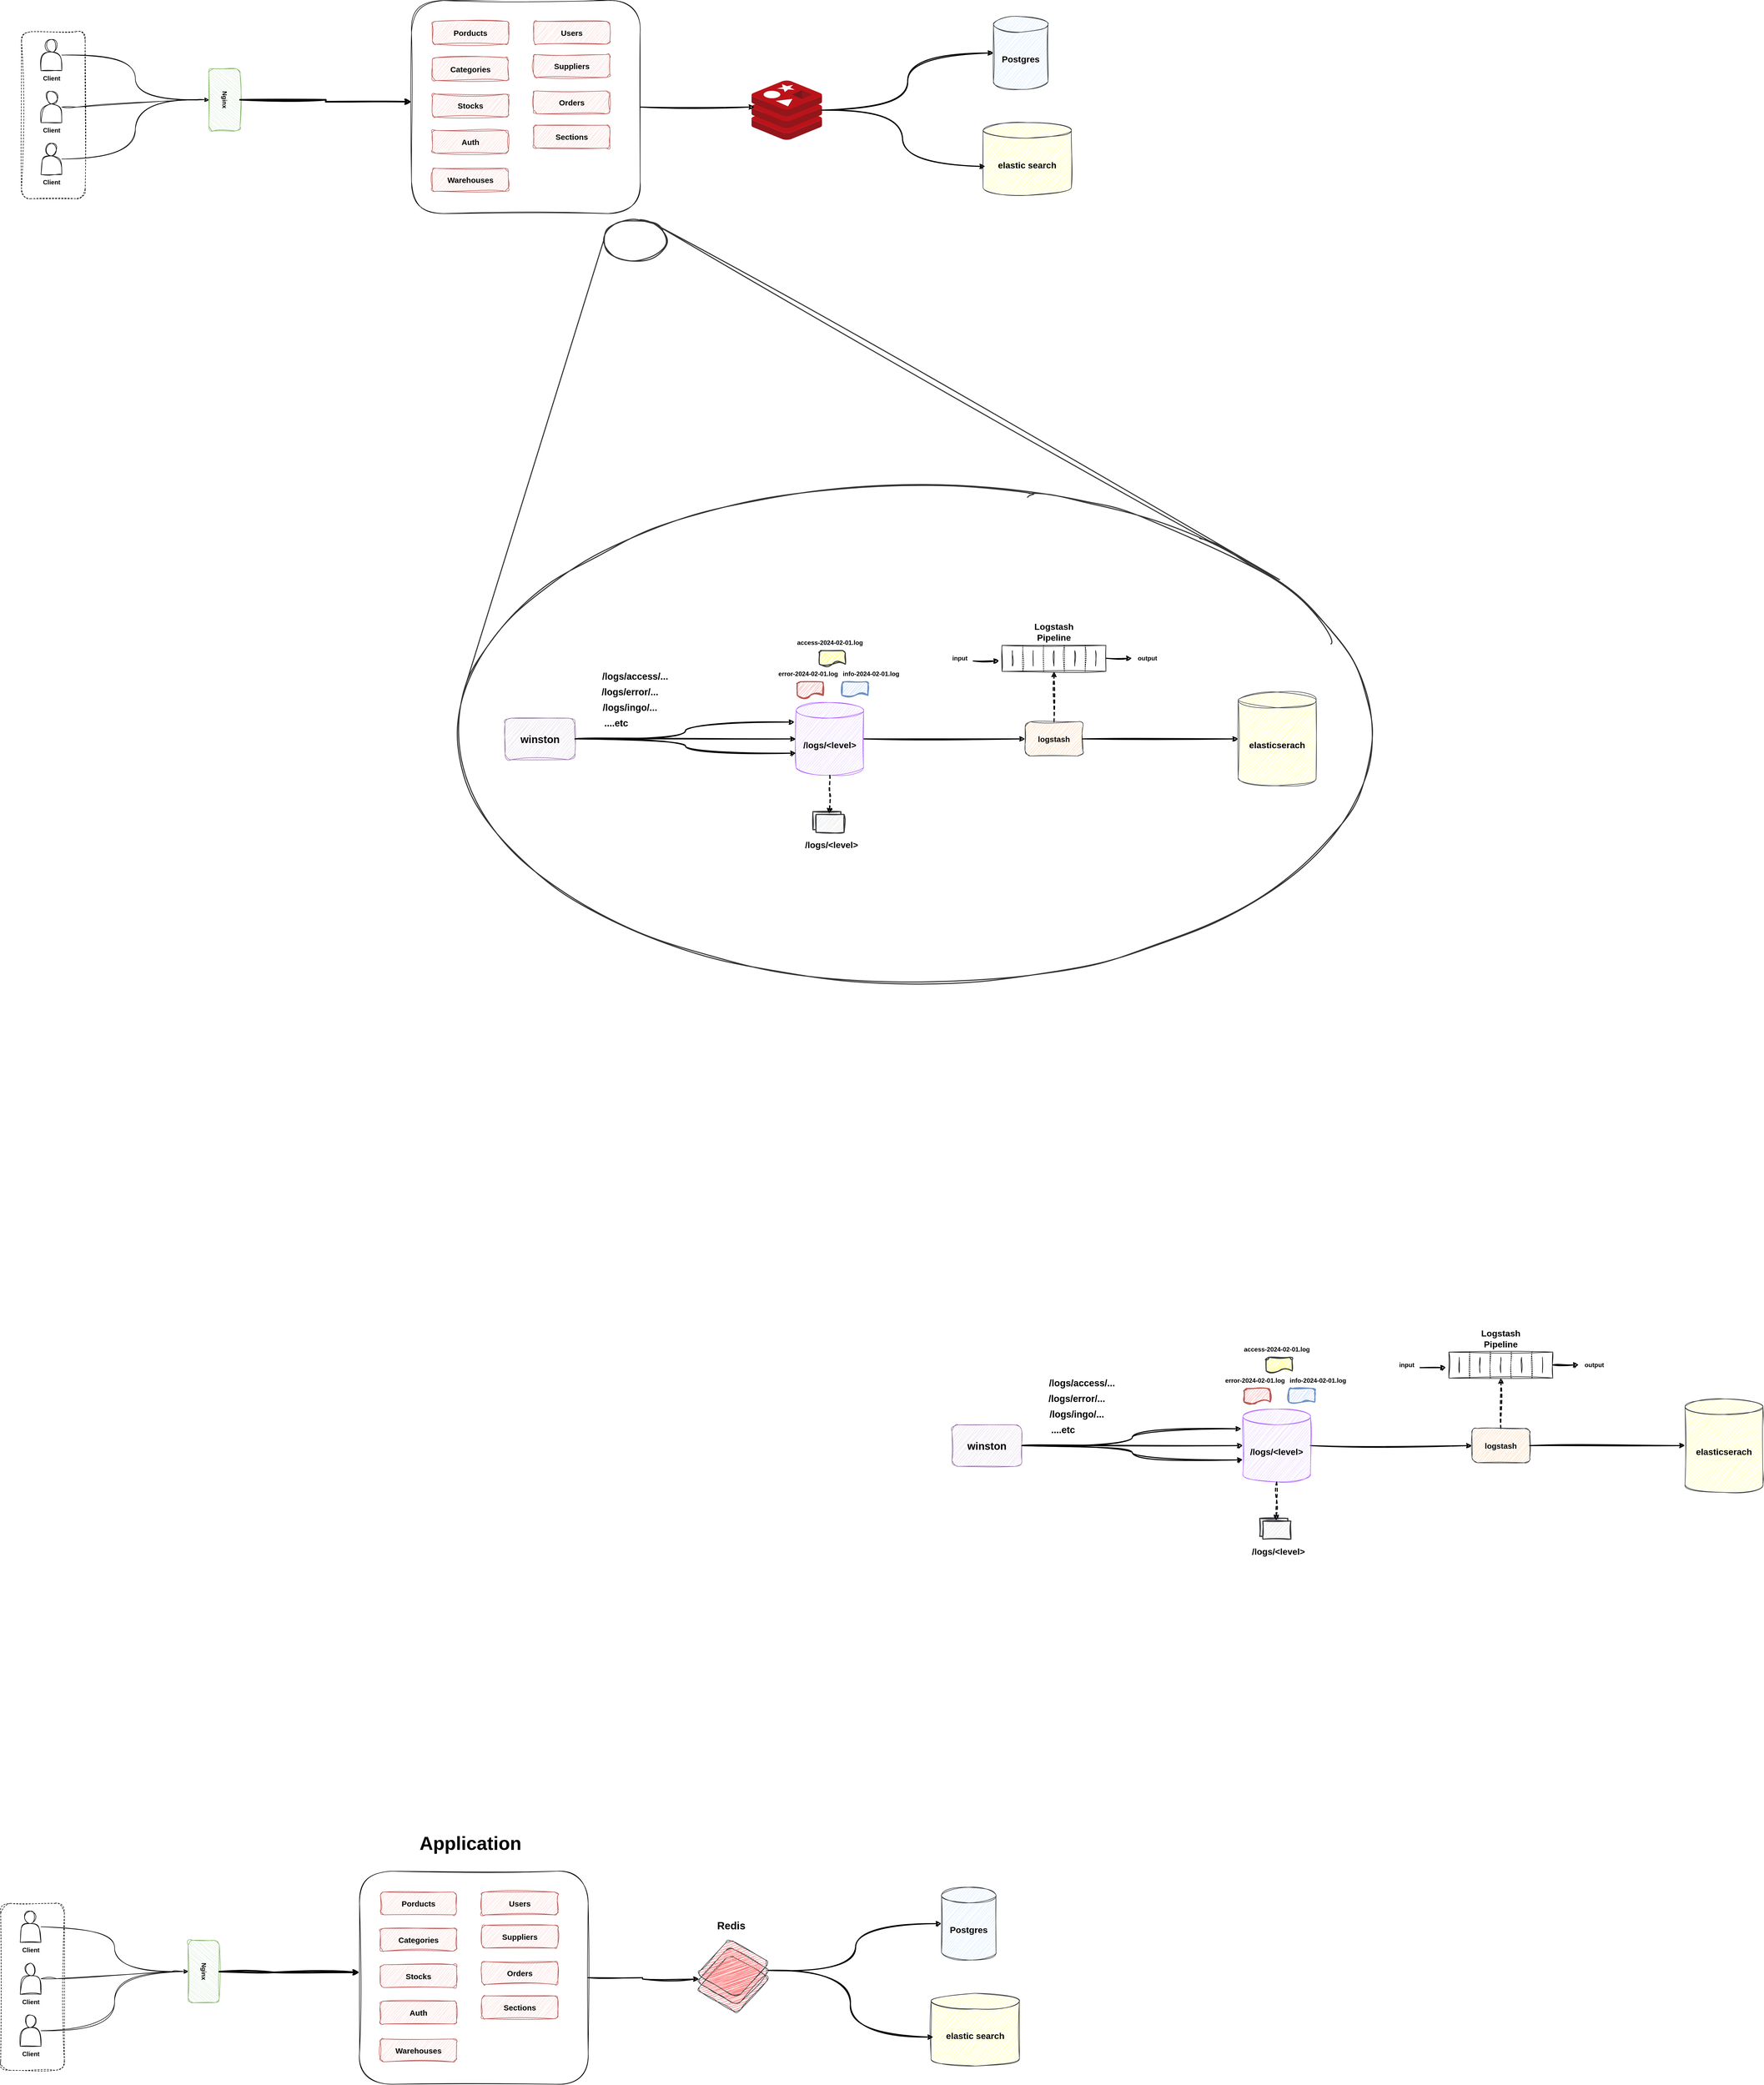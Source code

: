 <mxfile version="24.7.8">
  <diagram name="Page-1" id="vwp1jZDT_qWsAFFD4D8j">
    <mxGraphModel dx="5336" dy="3536" grid="1" gridSize="10" guides="1" tooltips="1" connect="1" arrows="1" fold="1" page="0" pageScale="1" pageWidth="850" pageHeight="1100" math="0" shadow="0">
      <root>
        <mxCell id="0" />
        <mxCell id="1" parent="0" />
        <mxCell id="vw9KTwZy-z8zxhLxCjxY-28" value="" style="rounded=1;whiteSpace=wrap;html=1;sketch=1;hachureGap=4;jiggle=2;curveFitting=1;fontFamily=Architects Daughter;fontSource=https%3A%2F%2Ffonts.googleapis.com%2Fcss%3Ffamily%3DArchitects%2BDaughter;rotation=90;fillColor=none;dashed=1;" parent="1" vertex="1">
          <mxGeometry x="470" y="478.38" width="321.25" height="122.5" as="geometry" />
        </mxCell>
        <mxCell id="vw9KTwZy-z8zxhLxCjxY-29" style="edgeStyle=orthogonalEdgeStyle;rounded=0;sketch=1;hachureGap=4;jiggle=2;curveFitting=1;orthogonalLoop=1;jettySize=auto;html=1;entryX=0.5;entryY=1;entryDx=0;entryDy=0;fontFamily=Architects Daughter;fontSource=https%3A%2F%2Ffonts.googleapis.com%2Fcss%3Ffamily%3DArchitects%2BDaughter;curved=1;" parent="1" source="vw9KTwZy-z8zxhLxCjxY-1" target="vw9KTwZy-z8zxhLxCjxY-8" edge="1">
          <mxGeometry relative="1" as="geometry" />
        </mxCell>
        <mxCell id="vw9KTwZy-z8zxhLxCjxY-1" value="" style="shape=actor;whiteSpace=wrap;html=1;sketch=1;hachureGap=4;jiggle=2;curveFitting=1;fontFamily=Architects Daughter;fontSource=https%3A%2F%2Ffonts.googleapis.com%2Fcss%3Ffamily%3DArchitects%2BDaughter;fillColor=none;" parent="1" vertex="1">
          <mxGeometry x="606.87" y="394" width="40" height="60" as="geometry" />
        </mxCell>
        <mxCell id="vw9KTwZy-z8zxhLxCjxY-8" value="Nginx" style="rounded=1;whiteSpace=wrap;html=1;sketch=1;hachureGap=4;jiggle=2;curveFitting=1;fontFamily=Helvetica;rotation=90;fillColor=#d5e8d4;strokeColor=#82b366;fontStyle=1" parent="1" vertex="1">
          <mxGeometry x="900" y="480" width="120" height="60" as="geometry" />
        </mxCell>
        <mxCell id="vw9KTwZy-z8zxhLxCjxY-11" value="" style="rounded=1;whiteSpace=wrap;html=1;sketch=1;hachureGap=4;jiggle=2;curveFitting=1;fontFamily=Architects Daughter;fontSource=https%3A%2F%2Ffonts.googleapis.com%2Fcss%3Ffamily%3DArchitects%2BDaughter;fillColor=none;" parent="1" vertex="1">
          <mxGeometry x="1320" y="319" width="440" height="410" as="geometry" />
        </mxCell>
        <mxCell id="vw9KTwZy-z8zxhLxCjxY-12" value="Users" style="rounded=1;whiteSpace=wrap;html=1;sketch=1;hachureGap=4;jiggle=2;curveFitting=1;fontFamily=Helvetica;fillColor=#f8cecc;fontStyle=1;fontSize=15;strokeColor=#b85450;" parent="1" vertex="1">
          <mxGeometry x="1555" y="359" width="146.67" height="44" as="geometry" />
        </mxCell>
        <mxCell id="vw9KTwZy-z8zxhLxCjxY-14" value="Suppliers" style="rounded=1;whiteSpace=wrap;html=1;sketch=1;hachureGap=4;jiggle=2;curveFitting=1;fontFamily=Helvetica;fillColor=#f8cecc;fontStyle=1;fontSize=15;strokeColor=#b85450;" parent="1" vertex="1">
          <mxGeometry x="1555" y="423" width="146.67" height="44" as="geometry" />
        </mxCell>
        <mxCell id="vw9KTwZy-z8zxhLxCjxY-15" value="Orders" style="rounded=1;whiteSpace=wrap;html=1;sketch=1;hachureGap=4;jiggle=2;curveFitting=1;fontFamily=Helvetica;fillColor=#f8cecc;fontStyle=1;fontSize=15;strokeColor=#b85450;" parent="1" vertex="1">
          <mxGeometry x="1555" y="493" width="146.67" height="44" as="geometry" />
        </mxCell>
        <mxCell id="vw9KTwZy-z8zxhLxCjxY-16" value="Porducts" style="rounded=1;whiteSpace=wrap;html=1;sketch=1;hachureGap=4;jiggle=2;curveFitting=1;fontFamily=Helvetica;fillColor=#f8cecc;fontStyle=1;fontSize=15;strokeColor=#b85450;" parent="1" vertex="1">
          <mxGeometry x="1360" y="359" width="146.67" height="44" as="geometry" />
        </mxCell>
        <mxCell id="vw9KTwZy-z8zxhLxCjxY-17" value="Categories" style="rounded=1;whiteSpace=wrap;html=1;sketch=1;hachureGap=4;jiggle=2;curveFitting=1;fontFamily=Helvetica;fillColor=#f8cecc;fontStyle=1;fontSize=15;strokeColor=#b85450;" parent="1" vertex="1">
          <mxGeometry x="1360" y="429" width="146.67" height="44" as="geometry" />
        </mxCell>
        <mxCell id="vw9KTwZy-z8zxhLxCjxY-18" value="Stocks" style="rounded=1;whiteSpace=wrap;html=1;sketch=1;hachureGap=4;jiggle=2;curveFitting=1;fontFamily=Helvetica;fillColor=#f8cecc;fontStyle=1;fontSize=15;strokeColor=#b85450;" parent="1" vertex="1">
          <mxGeometry x="1360" y="499" width="146.67" height="44" as="geometry" />
        </mxCell>
        <mxCell id="vw9KTwZy-z8zxhLxCjxY-19" value="Sections" style="rounded=1;whiteSpace=wrap;html=1;sketch=1;hachureGap=4;jiggle=2;curveFitting=1;fontFamily=Helvetica;fillColor=#f8cecc;fontStyle=1;fontSize=15;strokeColor=#b85450;" parent="1" vertex="1">
          <mxGeometry x="1555" y="559" width="146.67" height="44" as="geometry" />
        </mxCell>
        <mxCell id="vw9KTwZy-z8zxhLxCjxY-20" value="Auth" style="rounded=1;whiteSpace=wrap;html=1;sketch=1;hachureGap=4;jiggle=2;curveFitting=1;fontFamily=Helvetica;fillColor=#f8cecc;fontStyle=1;fontSize=15;strokeColor=#b85450;" parent="1" vertex="1">
          <mxGeometry x="1360" y="569" width="146.67" height="44" as="geometry" />
        </mxCell>
        <mxCell id="vw9KTwZy-z8zxhLxCjxY-21" value="Warehouses" style="rounded=1;whiteSpace=wrap;html=1;sketch=1;hachureGap=4;jiggle=2;curveFitting=1;fontFamily=Helvetica;fillColor=#f8cecc;fontStyle=1;fontSize=15;strokeColor=#b85450;" parent="1" vertex="1">
          <mxGeometry x="1360" y="642" width="146.67" height="44" as="geometry" />
        </mxCell>
        <mxCell id="vw9KTwZy-z8zxhLxCjxY-22" style="edgeStyle=orthogonalEdgeStyle;rounded=0;sketch=1;hachureGap=4;jiggle=2;curveFitting=1;orthogonalLoop=1;jettySize=auto;html=1;entryX=0;entryY=0.475;entryDx=0;entryDy=0;entryPerimeter=0;fontFamily=Architects Daughter;fontSource=https%3A%2F%2Ffonts.googleapis.com%2Fcss%3Ffamily%3DArchitects%2BDaughter;strokeWidth=3;" parent="1" source="vw9KTwZy-z8zxhLxCjxY-8" target="vw9KTwZy-z8zxhLxCjxY-11" edge="1">
          <mxGeometry relative="1" as="geometry" />
        </mxCell>
        <mxCell id="vw9KTwZy-z8zxhLxCjxY-30" style="edgeStyle=entityRelationEdgeStyle;rounded=0;sketch=1;hachureGap=4;jiggle=2;curveFitting=1;orthogonalLoop=1;jettySize=auto;html=1;entryX=0.5;entryY=1;entryDx=0;entryDy=0;fontFamily=Architects Daughter;fontSource=https%3A%2F%2Ffonts.googleapis.com%2Fcss%3Ffamily%3DArchitects%2BDaughter;" parent="1" source="vw9KTwZy-z8zxhLxCjxY-23" target="vw9KTwZy-z8zxhLxCjxY-8" edge="1">
          <mxGeometry relative="1" as="geometry" />
        </mxCell>
        <mxCell id="vw9KTwZy-z8zxhLxCjxY-23" value="" style="shape=actor;whiteSpace=wrap;html=1;sketch=1;hachureGap=4;jiggle=2;curveFitting=1;fontFamily=Architects Daughter;fontSource=https%3A%2F%2Ffonts.googleapis.com%2Fcss%3Ffamily%3DArchitects%2BDaughter;fillColor=none;" parent="1" vertex="1">
          <mxGeometry x="606.87" y="494" width="40" height="60" as="geometry" />
        </mxCell>
        <mxCell id="vw9KTwZy-z8zxhLxCjxY-32" style="edgeStyle=orthogonalEdgeStyle;rounded=0;sketch=1;hachureGap=4;jiggle=2;curveFitting=1;orthogonalLoop=1;jettySize=auto;html=1;entryX=0.5;entryY=1;entryDx=0;entryDy=0;fontFamily=Architects Daughter;fontSource=https%3A%2F%2Ffonts.googleapis.com%2Fcss%3Ffamily%3DArchitects%2BDaughter;curved=1;" parent="1" source="vw9KTwZy-z8zxhLxCjxY-24" target="vw9KTwZy-z8zxhLxCjxY-8" edge="1">
          <mxGeometry relative="1" as="geometry" />
        </mxCell>
        <mxCell id="vw9KTwZy-z8zxhLxCjxY-24" value="" style="shape=actor;whiteSpace=wrap;html=1;sketch=1;hachureGap=4;jiggle=2;curveFitting=1;fontFamily=Architects Daughter;fontSource=https%3A%2F%2Ffonts.googleapis.com%2Fcss%3Ffamily%3DArchitects%2BDaughter;fillColor=none;" parent="1" vertex="1">
          <mxGeometry x="606.87" y="594" width="40" height="60" as="geometry" />
        </mxCell>
        <mxCell id="vw9KTwZy-z8zxhLxCjxY-25" value="Client" style="text;html=1;align=center;verticalAlign=middle;resizable=0;points=[];autosize=1;strokeColor=none;fillColor=none;fontFamily=Helvetica;fontStyle=1" parent="1" vertex="1">
          <mxGeometry x="601.87" y="454" width="50" height="30" as="geometry" />
        </mxCell>
        <mxCell id="vw9KTwZy-z8zxhLxCjxY-26" value="Client" style="text;html=1;align=center;verticalAlign=middle;resizable=0;points=[];autosize=1;strokeColor=none;fillColor=none;fontFamily=Helvetica;fontStyle=1" parent="1" vertex="1">
          <mxGeometry x="601.87" y="554" width="50" height="30" as="geometry" />
        </mxCell>
        <mxCell id="vw9KTwZy-z8zxhLxCjxY-27" value="Client" style="text;html=1;align=center;verticalAlign=middle;resizable=0;points=[];autosize=1;strokeColor=none;fillColor=none;fontFamily=Helvetica;fontStyle=1" parent="1" vertex="1">
          <mxGeometry x="601.87" y="654" width="50" height="30" as="geometry" />
        </mxCell>
        <mxCell id="vw9KTwZy-z8zxhLxCjxY-33" value="&lt;span style=&quot;font-size: 17px;&quot;&gt;&lt;font style=&quot;font-size: 17px;&quot;&gt;Postgres&lt;/font&gt;&lt;/span&gt;" style="shape=cylinder3;whiteSpace=wrap;html=1;boundedLbl=1;backgroundOutline=1;size=15;sketch=1;hachureGap=4;jiggle=2;curveFitting=1;fontFamily=Helvetica;fontStyle=1;fontSize=17;fillColor=#cce5ff;strokeColor=#36393d;" parent="1" vertex="1">
          <mxGeometry x="2440" y="350" width="105" height="140" as="geometry" />
        </mxCell>
        <mxCell id="9OK5sT2O8EvtuLrJLnyB-30" style="edgeStyle=orthogonalEdgeStyle;rounded=0;sketch=1;hachureGap=4;jiggle=2;curveFitting=1;orthogonalLoop=1;jettySize=auto;html=1;fontFamily=Architects Daughter;fontSource=https%3A%2F%2Ffonts.googleapis.com%2Fcss%3Ffamily%3DArchitects%2BDaughter;curved=1;strokeWidth=2;" edge="1" parent="1" source="9OK5sT2O8EvtuLrJLnyB-17" target="9OK5sT2O8EvtuLrJLnyB-20">
          <mxGeometry relative="1" as="geometry" />
        </mxCell>
        <mxCell id="9OK5sT2O8EvtuLrJLnyB-17" value="winston" style="rounded=1;whiteSpace=wrap;html=1;sketch=1;hachureGap=4;jiggle=2;curveFitting=1;fontFamily=Helvetica;fillColor=#e1d5e7;fontStyle=1;fontSize=20;strokeColor=#9673a6;" vertex="1" parent="1">
          <mxGeometry x="1500" y="1700" width="134.55" height="80" as="geometry" />
        </mxCell>
        <mxCell id="9OK5sT2O8EvtuLrJLnyB-40" style="edgeStyle=orthogonalEdgeStyle;rounded=0;sketch=1;hachureGap=4;jiggle=2;curveFitting=1;orthogonalLoop=1;jettySize=auto;html=1;fontFamily=Architects Daughter;fontSource=https%3A%2F%2Ffonts.googleapis.com%2Fcss%3Ffamily%3DArchitects%2BDaughter;dashed=1;strokeWidth=2;" edge="1" parent="1" source="9OK5sT2O8EvtuLrJLnyB-18" target="9OK5sT2O8EvtuLrJLnyB-42">
          <mxGeometry relative="1" as="geometry">
            <mxPoint x="2556.5" y="1610" as="targetPoint" />
          </mxGeometry>
        </mxCell>
        <mxCell id="9OK5sT2O8EvtuLrJLnyB-18" value="logstash" style="rounded=1;whiteSpace=wrap;html=1;sketch=1;hachureGap=4;jiggle=2;curveFitting=1;fontFamily=Helvetica;fontStyle=1;fontSize=15;fillColor=#ffcc99;strokeColor=#36393d;" vertex="1" parent="1">
          <mxGeometry x="2501" y="1707" width="111" height="66" as="geometry" />
        </mxCell>
        <mxCell id="9OK5sT2O8EvtuLrJLnyB-38" style="edgeStyle=orthogonalEdgeStyle;rounded=0;sketch=1;hachureGap=4;jiggle=2;curveFitting=1;orthogonalLoop=1;jettySize=auto;html=1;entryX=0;entryY=0.5;entryDx=0;entryDy=0;fontFamily=Architects Daughter;fontSource=https%3A%2F%2Ffonts.googleapis.com%2Fcss%3Ffamily%3DArchitects%2BDaughter;strokeWidth=2;" edge="1" parent="1" source="9OK5sT2O8EvtuLrJLnyB-20" target="9OK5sT2O8EvtuLrJLnyB-18">
          <mxGeometry relative="1" as="geometry" />
        </mxCell>
        <mxCell id="9OK5sT2O8EvtuLrJLnyB-20" value="&lt;span style=&quot;font-size: 17px;&quot;&gt;&lt;font style=&quot;font-size: 17px;&quot;&gt;/logs/&amp;lt;level&amp;gt;&lt;/font&gt;&lt;/span&gt;" style="shape=cylinder3;whiteSpace=wrap;html=1;boundedLbl=1;backgroundOutline=1;size=15;sketch=1;hachureGap=4;jiggle=2;curveFitting=1;fontFamily=Helvetica;fontStyle=1;fontSize=17;fillColor=#E5CCFF;strokeColor=#B266FF;" vertex="1" parent="1">
          <mxGeometry x="2060" y="1670" width="130" height="140" as="geometry" />
        </mxCell>
        <mxCell id="9OK5sT2O8EvtuLrJLnyB-21" value="" style="strokeWidth=2;html=1;shape=mxgraph.flowchart.document2;whiteSpace=wrap;size=0.25;sketch=1;hachureGap=4;jiggle=2;curveFitting=1;fontFamily=Architects Daughter;fontSource=https%3A%2F%2Ffonts.googleapis.com%2Fcss%3Ffamily%3DArchitects%2BDaughter;fillColor=#f8cecc;strokeColor=#b85450;" vertex="1" parent="1">
          <mxGeometry x="2062.5" y="1630" width="50" height="30" as="geometry" />
        </mxCell>
        <mxCell id="9OK5sT2O8EvtuLrJLnyB-22" value="error-2024-02-01.log" style="text;align=center;verticalAlign=middle;resizable=0;points=[];autosize=1;strokeColor=none;fillColor=none;fontFamily=Helvetica;html=1;fontSize=12;fontStyle=1" vertex="1" parent="1">
          <mxGeometry x="2017.5" y="1600" width="130" height="30" as="geometry" />
        </mxCell>
        <mxCell id="9OK5sT2O8EvtuLrJLnyB-23" value="" style="strokeWidth=2;html=1;shape=mxgraph.flowchart.document2;whiteSpace=wrap;size=0.25;sketch=1;hachureGap=4;jiggle=2;curveFitting=1;fontFamily=Architects Daughter;fontSource=https%3A%2F%2Ffonts.googleapis.com%2Fcss%3Ffamily%3DArchitects%2BDaughter;fillColor=#dae8fc;strokeColor=#6c8ebf;" vertex="1" parent="1">
          <mxGeometry x="2148.5" y="1630" width="50" height="30" as="geometry" />
        </mxCell>
        <mxCell id="9OK5sT2O8EvtuLrJLnyB-24" value="info-2024-02-01.log" style="text;align=center;verticalAlign=middle;resizable=0;points=[];autosize=1;strokeColor=none;fillColor=none;fontFamily=Helvetica;html=1;fontSize=12;fontStyle=1" vertex="1" parent="1">
          <mxGeometry x="2139" y="1600" width="130" height="30" as="geometry" />
        </mxCell>
        <mxCell id="9OK5sT2O8EvtuLrJLnyB-25" value="access-2024-02-01.log" style="text;align=center;verticalAlign=middle;resizable=0;points=[];autosize=1;strokeColor=none;fillColor=none;fontFamily=Helvetica;html=1;fontSize=12;fontStyle=1" vertex="1" parent="1">
          <mxGeometry x="2050" y="1540" width="150" height="30" as="geometry" />
        </mxCell>
        <mxCell id="9OK5sT2O8EvtuLrJLnyB-26" value="" style="strokeWidth=2;html=1;shape=mxgraph.flowchart.document2;whiteSpace=wrap;size=0.25;sketch=1;hachureGap=4;jiggle=2;curveFitting=1;fontFamily=Architects Daughter;fontSource=https%3A%2F%2Ffonts.googleapis.com%2Fcss%3Ffamily%3DArchitects%2BDaughter;fillColor=#ffff88;strokeColor=#36393d;" vertex="1" parent="1">
          <mxGeometry x="2105" y="1570" width="50" height="30" as="geometry" />
        </mxCell>
        <mxCell id="9OK5sT2O8EvtuLrJLnyB-36" style="edgeStyle=orthogonalEdgeStyle;rounded=0;sketch=1;hachureGap=4;jiggle=2;curveFitting=1;orthogonalLoop=1;jettySize=auto;html=1;entryX=-0.022;entryY=0.269;entryDx=0;entryDy=0;entryPerimeter=0;fontFamily=Architects Daughter;fontSource=https%3A%2F%2Ffonts.googleapis.com%2Fcss%3Ffamily%3DArchitects%2BDaughter;strokeWidth=2;curved=1;" edge="1" parent="1" source="9OK5sT2O8EvtuLrJLnyB-17" target="9OK5sT2O8EvtuLrJLnyB-20">
          <mxGeometry relative="1" as="geometry" />
        </mxCell>
        <mxCell id="9OK5sT2O8EvtuLrJLnyB-37" style="edgeStyle=orthogonalEdgeStyle;rounded=0;sketch=1;hachureGap=4;jiggle=2;curveFitting=1;orthogonalLoop=1;jettySize=auto;html=1;entryX=0;entryY=0;entryDx=0;entryDy=97.5;entryPerimeter=0;fontFamily=Architects Daughter;fontSource=https%3A%2F%2Ffonts.googleapis.com%2Fcss%3Ffamily%3DArchitects%2BDaughter;strokeWidth=2;curved=1;" edge="1" parent="1" source="9OK5sT2O8EvtuLrJLnyB-17" target="9OK5sT2O8EvtuLrJLnyB-20">
          <mxGeometry relative="1" as="geometry" />
        </mxCell>
        <mxCell id="9OK5sT2O8EvtuLrJLnyB-39" value="&lt;span style=&quot;font-size: 17px;&quot;&gt;&lt;font style=&quot;font-size: 17px;&quot;&gt;elasticserach&lt;/font&gt;&lt;/span&gt;" style="shape=cylinder3;whiteSpace=wrap;html=1;boundedLbl=1;backgroundOutline=1;size=15;sketch=1;hachureGap=4;jiggle=2;curveFitting=1;fontFamily=Helvetica;fontStyle=1;fontSize=17;fillColor=#ffff88;strokeColor=#36393d;" vertex="1" parent="1">
          <mxGeometry x="2911" y="1650" width="150" height="180" as="geometry" />
        </mxCell>
        <mxCell id="9OK5sT2O8EvtuLrJLnyB-42" value="" style="verticalLabelPosition=bottom;align=center;dashed=0;html=1;verticalAlign=top;shape=mxgraph.pid.filters.press_filter;sketch=1;hachureGap=4;jiggle=2;curveFitting=1;fontFamily=Architects Daughter;fontSource=https%3A%2F%2Ffonts.googleapis.com%2Fcss%3Ffamily%3DArchitects%2BDaughter;" vertex="1" parent="1">
          <mxGeometry x="2456.5" y="1560" width="200" height="50" as="geometry" />
        </mxCell>
        <mxCell id="9OK5sT2O8EvtuLrJLnyB-43" value="&lt;span style=&quot;font-family: Helvetica; font-size: 17px; font-weight: 700; text-wrap: wrap;&quot;&gt;Logstash Pipeline&lt;/span&gt;" style="text;html=1;align=center;verticalAlign=middle;resizable=0;points=[];autosize=1;strokeColor=none;fillColor=none;fontFamily=Architects Daughter;fontSource=https%3A%2F%2Ffonts.googleapis.com%2Fcss%3Ffamily%3DArchitects%2BDaughter;" vertex="1" parent="1">
          <mxGeometry x="2471" y="1520" width="170" height="30" as="geometry" />
        </mxCell>
        <mxCell id="9OK5sT2O8EvtuLrJLnyB-44" style="edgeStyle=orthogonalEdgeStyle;rounded=0;sketch=1;hachureGap=4;jiggle=2;curveFitting=1;orthogonalLoop=1;jettySize=auto;html=1;entryX=0;entryY=0.5;entryDx=0;entryDy=0;entryPerimeter=0;fontFamily=Architects Daughter;fontSource=https%3A%2F%2Ffonts.googleapis.com%2Fcss%3Ffamily%3DArchitects%2BDaughter;strokeWidth=2;" edge="1" parent="1" source="9OK5sT2O8EvtuLrJLnyB-18" target="9OK5sT2O8EvtuLrJLnyB-39">
          <mxGeometry relative="1" as="geometry" />
        </mxCell>
        <mxCell id="9OK5sT2O8EvtuLrJLnyB-45" value="" style="html=1;verticalLabelPosition=bottom;align=center;labelBackgroundColor=#ffffff;verticalAlign=top;strokeWidth=2;strokeColor=#36393d;shadow=0;dashed=0;shape=mxgraph.ios7.icons.folders_2;sketch=1;hachureGap=4;jiggle=2;curveFitting=1;fontFamily=Architects Daughter;fontSource=https%3A%2F%2Ffonts.googleapis.com%2Fcss%3Ffamily%3DArchitects%2BDaughter;fillColor=#eeeeee;" vertex="1" parent="1">
          <mxGeometry x="2092.5" y="1880" width="60" height="40" as="geometry" />
        </mxCell>
        <mxCell id="9OK5sT2O8EvtuLrJLnyB-46" value="&lt;span style=&quot;font-family: Helvetica; font-size: 17px; font-weight: 700; text-wrap: wrap;&quot;&gt;/logs/&amp;lt;level&amp;gt;&lt;/span&gt;" style="text;html=1;align=center;verticalAlign=middle;resizable=0;points=[];autosize=1;strokeColor=none;fillColor=none;fontFamily=Architects Daughter;fontSource=https%3A%2F%2Ffonts.googleapis.com%2Fcss%3Ffamily%3DArchitects%2BDaughter;" vertex="1" parent="1">
          <mxGeometry x="2062.5" y="1930" width="130" height="30" as="geometry" />
        </mxCell>
        <mxCell id="9OK5sT2O8EvtuLrJLnyB-47" style="edgeStyle=orthogonalEdgeStyle;rounded=0;sketch=1;hachureGap=4;jiggle=2;curveFitting=1;orthogonalLoop=1;jettySize=auto;html=1;entryX=0.528;entryY=0.1;entryDx=0;entryDy=0;entryPerimeter=0;fontFamily=Architects Daughter;fontSource=https%3A%2F%2Ffonts.googleapis.com%2Fcss%3Ffamily%3DArchitects%2BDaughter;strokeWidth=2;dashed=1;" edge="1" parent="1" source="9OK5sT2O8EvtuLrJLnyB-20" target="9OK5sT2O8EvtuLrJLnyB-45">
          <mxGeometry relative="1" as="geometry" />
        </mxCell>
        <mxCell id="9OK5sT2O8EvtuLrJLnyB-48" value="" style="endArrow=classic;html=1;rounded=0;sketch=1;hachureGap=4;jiggle=2;curveFitting=1;fontFamily=Architects Daughter;fontSource=https%3A%2F%2Ffonts.googleapis.com%2Fcss%3Ffamily%3DArchitects%2BDaughter;strokeWidth=2;" edge="1" parent="1">
          <mxGeometry width="50" height="50" relative="1" as="geometry">
            <mxPoint x="2401" y="1590" as="sourcePoint" />
            <mxPoint x="2451" y="1590" as="targetPoint" />
          </mxGeometry>
        </mxCell>
        <mxCell id="9OK5sT2O8EvtuLrJLnyB-49" value="input" style="text;align=center;verticalAlign=middle;resizable=0;points=[];autosize=1;strokeColor=none;fillColor=none;fontFamily=Helvetica;html=1;fontSize=12;fontStyle=1" vertex="1" parent="1">
          <mxGeometry x="2350" y="1570" width="50" height="30" as="geometry" />
        </mxCell>
        <mxCell id="9OK5sT2O8EvtuLrJLnyB-50" value="output" style="text;align=center;verticalAlign=middle;resizable=0;points=[];autosize=1;strokeColor=none;fillColor=none;fontFamily=Helvetica;html=1;fontSize=12;fontStyle=1" vertex="1" parent="1">
          <mxGeometry x="2706" y="1570" width="60" height="30" as="geometry" />
        </mxCell>
        <mxCell id="9OK5sT2O8EvtuLrJLnyB-51" value="" style="endArrow=classic;html=1;rounded=0;sketch=1;hachureGap=4;jiggle=2;curveFitting=1;fontFamily=Architects Daughter;fontSource=https%3A%2F%2Ffonts.googleapis.com%2Fcss%3Ffamily%3DArchitects%2BDaughter;strokeWidth=2;" edge="1" parent="1">
          <mxGeometry width="50" height="50" relative="1" as="geometry">
            <mxPoint x="2656.5" y="1584.74" as="sourcePoint" />
            <mxPoint x="2706.5" y="1584.74" as="targetPoint" />
          </mxGeometry>
        </mxCell>
        <mxCell id="9OK5sT2O8EvtuLrJLnyB-53" value="/logs/error/..." style="text;align=center;verticalAlign=middle;resizable=1;points=[];autosize=1;strokeColor=none;fillColor=none;fontFamily=Helvetica;resizeWidth=1;imageAspect=1;recursiveResize=1;expand=1;metaEdit=0;labelBorderColor=none;html=1;fontSize=18;fontStyle=1" vertex="1" parent="1">
          <mxGeometry x="1680" y="1630" width="120" height="40" as="geometry" />
        </mxCell>
        <mxCell id="9OK5sT2O8EvtuLrJLnyB-55" value="/logs/access/..." style="text;align=center;verticalAlign=middle;resizable=1;points=[];autosize=1;strokeColor=none;fillColor=none;fontFamily=Helvetica;resizeWidth=1;imageAspect=1;recursiveResize=1;expand=1;metaEdit=0;labelBorderColor=none;html=1;fontSize=18;fontStyle=1" vertex="1" parent="1">
          <mxGeometry x="1680" y="1600" width="140" height="40" as="geometry" />
        </mxCell>
        <mxCell id="9OK5sT2O8EvtuLrJLnyB-56" value="/logs/ingo/..." style="text;align=center;verticalAlign=middle;resizable=1;points=[];autosize=1;strokeColor=none;fillColor=none;fontFamily=Helvetica;resizeWidth=1;imageAspect=1;recursiveResize=1;expand=1;metaEdit=0;labelBorderColor=none;html=1;fontSize=18;fontStyle=1" vertex="1" parent="1">
          <mxGeometry x="1680" y="1660" width="120" height="40" as="geometry" />
        </mxCell>
        <mxCell id="9OK5sT2O8EvtuLrJLnyB-57" value="....etc" style="text;align=left;verticalAlign=middle;resizable=1;points=[];autosize=1;strokeColor=none;fillColor=none;fontFamily=Helvetica;resizeWidth=1;imageAspect=1;recursiveResize=1;expand=1;metaEdit=0;labelBorderColor=none;html=1;fontSize=18;fontStyle=1" vertex="1" parent="1">
          <mxGeometry x="1688.75" y="1690" width="70" height="40" as="geometry" />
        </mxCell>
        <mxCell id="9OK5sT2O8EvtuLrJLnyB-59" value="&lt;span style=&quot;font-size: 17px;&quot;&gt;&lt;font style=&quot;font-size: 17px;&quot;&gt;elastic search&lt;/font&gt;&lt;/span&gt;" style="shape=cylinder3;whiteSpace=wrap;html=1;boundedLbl=1;backgroundOutline=1;size=15;sketch=1;hachureGap=4;jiggle=2;curveFitting=1;fontFamily=Helvetica;fontStyle=1;fontSize=17;fillColor=#ffff88;strokeColor=#36393d;" vertex="1" parent="1">
          <mxGeometry x="2420" y="554" width="170" height="140" as="geometry" />
        </mxCell>
        <mxCell id="9OK5sT2O8EvtuLrJLnyB-60" value="" style="image;aspect=fixed;html=1;points=[];align=center;fontSize=12;image=img/lib/mscae/Cache_Redis_Product.svg;hachureGap=4;fontFamily=Architects Daughter;fontSource=https%3A%2F%2Ffonts.googleapis.com%2Fcss%3Ffamily%3DArchitects%2BDaughter;" vertex="1" parent="1">
          <mxGeometry x="1974.29" y="473" width="135.71" height="114" as="geometry" />
        </mxCell>
        <mxCell id="9OK5sT2O8EvtuLrJLnyB-61" style="edgeStyle=orthogonalEdgeStyle;rounded=0;sketch=1;hachureGap=4;jiggle=2;curveFitting=1;orthogonalLoop=1;jettySize=auto;html=1;entryX=0.042;entryY=0.447;entryDx=0;entryDy=0;entryPerimeter=0;fontFamily=Architects Daughter;fontSource=https%3A%2F%2Ffonts.googleapis.com%2Fcss%3Ffamily%3DArchitects%2BDaughter;strokeWidth=2;" edge="1" parent="1" source="vw9KTwZy-z8zxhLxCjxY-11" target="9OK5sT2O8EvtuLrJLnyB-60">
          <mxGeometry relative="1" as="geometry" />
        </mxCell>
        <mxCell id="9OK5sT2O8EvtuLrJLnyB-62" style="edgeStyle=orthogonalEdgeStyle;rounded=0;sketch=1;hachureGap=4;jiggle=2;curveFitting=1;orthogonalLoop=1;jettySize=auto;html=1;entryX=0;entryY=0.5;entryDx=0;entryDy=0;entryPerimeter=0;fontFamily=Architects Daughter;fontSource=https%3A%2F%2Ffonts.googleapis.com%2Fcss%3Ffamily%3DArchitects%2BDaughter;curved=1;strokeWidth=2;" edge="1" parent="1" source="9OK5sT2O8EvtuLrJLnyB-60" target="vw9KTwZy-z8zxhLxCjxY-33">
          <mxGeometry relative="1" as="geometry" />
        </mxCell>
        <mxCell id="9OK5sT2O8EvtuLrJLnyB-63" style="edgeStyle=orthogonalEdgeStyle;rounded=0;sketch=1;hachureGap=4;jiggle=2;curveFitting=1;orthogonalLoop=1;jettySize=auto;html=1;entryX=0.025;entryY=0.602;entryDx=0;entryDy=0;entryPerimeter=0;fontFamily=Architects Daughter;fontSource=https%3A%2F%2Ffonts.googleapis.com%2Fcss%3Ffamily%3DArchitects%2BDaughter;strokeWidth=2;curved=1;" edge="1" parent="1" source="9OK5sT2O8EvtuLrJLnyB-60" target="9OK5sT2O8EvtuLrJLnyB-59">
          <mxGeometry relative="1" as="geometry" />
        </mxCell>
        <mxCell id="9OK5sT2O8EvtuLrJLnyB-64" value="" style="ellipse;whiteSpace=wrap;html=1;sketch=1;hachureGap=4;jiggle=2;curveFitting=1;fontFamily=Architects Daughter;fontSource=https%3A%2F%2Ffonts.googleapis.com%2Fcss%3Ffamily%3DArchitects%2BDaughter;fillColor=none;strokeWidth=2;strokeColor=#333333;" vertex="1" parent="1">
          <mxGeometry x="1410" y="1250" width="1760" height="960" as="geometry" />
        </mxCell>
        <mxCell id="9OK5sT2O8EvtuLrJLnyB-65" value="" style="ellipse;whiteSpace=wrap;html=1;sketch=1;hachureGap=4;jiggle=2;curveFitting=1;fontFamily=Architects Daughter;fontSource=https%3A%2F%2Ffonts.googleapis.com%2Fcss%3Ffamily%3DArchitects%2BDaughter;fillColor=none;strokeWidth=2;strokeColor=#333333;" vertex="1" parent="1">
          <mxGeometry x="1690" y="740" width="120" height="80" as="geometry" />
        </mxCell>
        <mxCell id="9OK5sT2O8EvtuLrJLnyB-66" value="" style="endArrow=none;html=1;rounded=0;sketch=1;hachureGap=4;jiggle=2;curveFitting=1;fontFamily=Architects Daughter;fontSource=https%3A%2F%2Ffonts.googleapis.com%2Fcss%3Ffamily%3DArchitects%2BDaughter;entryX=0.898;entryY=0.191;entryDx=0;entryDy=0;entryPerimeter=0;exitX=1;exitY=0;exitDx=0;exitDy=0;strokeWidth=2;strokeColor=#333333;" edge="1" parent="1" source="9OK5sT2O8EvtuLrJLnyB-65" target="9OK5sT2O8EvtuLrJLnyB-64">
          <mxGeometry width="50" height="50" relative="1" as="geometry">
            <mxPoint x="1860" y="850" as="sourcePoint" />
            <mxPoint x="1910" y="800" as="targetPoint" />
          </mxGeometry>
        </mxCell>
        <mxCell id="9OK5sT2O8EvtuLrJLnyB-67" value="" style="endArrow=none;html=1;rounded=0;sketch=1;hachureGap=4;jiggle=2;curveFitting=1;fontFamily=Architects Daughter;fontSource=https%3A%2F%2Ffonts.googleapis.com%2Fcss%3Ffamily%3DArchitects%2BDaughter;exitX=0;exitY=0.5;exitDx=0;exitDy=0;entryX=0.007;entryY=0.409;entryDx=0;entryDy=0;entryPerimeter=0;strokeWidth=2;strokeColor=#333333;" edge="1" parent="1" source="9OK5sT2O8EvtuLrJLnyB-65" target="9OK5sT2O8EvtuLrJLnyB-64">
          <mxGeometry width="50" height="50" relative="1" as="geometry">
            <mxPoint x="1391" y="949" as="sourcePoint" />
            <mxPoint x="2590" y="1610" as="targetPoint" />
          </mxGeometry>
        </mxCell>
        <mxCell id="9OK5sT2O8EvtuLrJLnyB-68" value="" style="rounded=1;whiteSpace=wrap;html=1;sketch=1;hachureGap=4;jiggle=2;curveFitting=1;fontFamily=Architects Daughter;fontSource=https%3A%2F%2Ffonts.googleapis.com%2Fcss%3Ffamily%3DArchitects%2BDaughter;rotation=90;fillColor=none;dashed=1;" vertex="1" parent="1">
          <mxGeometry x="430" y="4080.38" width="321.25" height="122.5" as="geometry" />
        </mxCell>
        <mxCell id="9OK5sT2O8EvtuLrJLnyB-69" style="edgeStyle=orthogonalEdgeStyle;rounded=0;sketch=1;hachureGap=4;jiggle=2;curveFitting=1;orthogonalLoop=1;jettySize=auto;html=1;entryX=0.5;entryY=1;entryDx=0;entryDy=0;fontFamily=Architects Daughter;fontSource=https%3A%2F%2Ffonts.googleapis.com%2Fcss%3Ffamily%3DArchitects%2BDaughter;curved=1;" edge="1" source="9OK5sT2O8EvtuLrJLnyB-70" target="9OK5sT2O8EvtuLrJLnyB-71" parent="1">
          <mxGeometry relative="1" as="geometry" />
        </mxCell>
        <mxCell id="9OK5sT2O8EvtuLrJLnyB-70" value="" style="shape=actor;whiteSpace=wrap;html=1;sketch=1;hachureGap=4;jiggle=2;curveFitting=1;fontFamily=Architects Daughter;fontSource=https%3A%2F%2Ffonts.googleapis.com%2Fcss%3Ffamily%3DArchitects%2BDaughter;fillColor=none;" vertex="1" parent="1">
          <mxGeometry x="566.87" y="3996" width="40" height="60" as="geometry" />
        </mxCell>
        <mxCell id="9OK5sT2O8EvtuLrJLnyB-71" value="Nginx" style="rounded=1;whiteSpace=wrap;html=1;sketch=1;hachureGap=4;jiggle=2;curveFitting=1;fontFamily=Helvetica;rotation=90;fillColor=#d5e8d4;strokeColor=#82b366;fontStyle=1" vertex="1" parent="1">
          <mxGeometry x="860" y="4082" width="120" height="60" as="geometry" />
        </mxCell>
        <mxCell id="9OK5sT2O8EvtuLrJLnyB-72" value="" style="rounded=1;whiteSpace=wrap;html=1;sketch=1;hachureGap=4;jiggle=2;curveFitting=1;fontFamily=Architects Daughter;fontSource=https%3A%2F%2Ffonts.googleapis.com%2Fcss%3Ffamily%3DArchitects%2BDaughter;fillColor=none;" vertex="1" parent="1">
          <mxGeometry x="1220" y="3919" width="440" height="410" as="geometry" />
        </mxCell>
        <mxCell id="9OK5sT2O8EvtuLrJLnyB-73" value="Users" style="rounded=1;whiteSpace=wrap;html=1;sketch=1;hachureGap=4;jiggle=2;curveFitting=1;fontFamily=Helvetica;fillColor=#f8cecc;fontStyle=1;fontSize=15;strokeColor=#b85450;" vertex="1" parent="1">
          <mxGeometry x="1455" y="3959" width="146.67" height="44" as="geometry" />
        </mxCell>
        <mxCell id="9OK5sT2O8EvtuLrJLnyB-74" value="Suppliers" style="rounded=1;whiteSpace=wrap;html=1;sketch=1;hachureGap=4;jiggle=2;curveFitting=1;fontFamily=Helvetica;fillColor=#f8cecc;fontStyle=1;fontSize=15;strokeColor=#b85450;" vertex="1" parent="1">
          <mxGeometry x="1455" y="4023" width="146.67" height="44" as="geometry" />
        </mxCell>
        <mxCell id="9OK5sT2O8EvtuLrJLnyB-75" value="Orders" style="rounded=1;whiteSpace=wrap;html=1;sketch=1;hachureGap=4;jiggle=2;curveFitting=1;fontFamily=Helvetica;fillColor=#f8cecc;fontStyle=1;fontSize=15;strokeColor=#b85450;" vertex="1" parent="1">
          <mxGeometry x="1455" y="4093" width="146.67" height="44" as="geometry" />
        </mxCell>
        <mxCell id="9OK5sT2O8EvtuLrJLnyB-76" value="Porducts" style="rounded=1;whiteSpace=wrap;html=1;sketch=1;hachureGap=4;jiggle=2;curveFitting=1;fontFamily=Helvetica;fillColor=#f8cecc;fontStyle=1;fontSize=15;strokeColor=#b85450;" vertex="1" parent="1">
          <mxGeometry x="1260" y="3959" width="146.67" height="44" as="geometry" />
        </mxCell>
        <mxCell id="9OK5sT2O8EvtuLrJLnyB-77" value="Categories" style="rounded=1;whiteSpace=wrap;html=1;sketch=1;hachureGap=4;jiggle=2;curveFitting=1;fontFamily=Helvetica;fillColor=#f8cecc;fontStyle=1;fontSize=15;strokeColor=#b85450;" vertex="1" parent="1">
          <mxGeometry x="1260" y="4029" width="146.67" height="44" as="geometry" />
        </mxCell>
        <mxCell id="9OK5sT2O8EvtuLrJLnyB-78" value="Stocks" style="rounded=1;whiteSpace=wrap;html=1;sketch=1;hachureGap=4;jiggle=2;curveFitting=1;fontFamily=Helvetica;fillColor=#f8cecc;fontStyle=1;fontSize=15;strokeColor=#b85450;" vertex="1" parent="1">
          <mxGeometry x="1260" y="4099" width="146.67" height="44" as="geometry" />
        </mxCell>
        <mxCell id="9OK5sT2O8EvtuLrJLnyB-79" value="Sections" style="rounded=1;whiteSpace=wrap;html=1;sketch=1;hachureGap=4;jiggle=2;curveFitting=1;fontFamily=Helvetica;fillColor=#f8cecc;fontStyle=1;fontSize=15;strokeColor=#b85450;" vertex="1" parent="1">
          <mxGeometry x="1455" y="4159" width="146.67" height="44" as="geometry" />
        </mxCell>
        <mxCell id="9OK5sT2O8EvtuLrJLnyB-80" value="Auth" style="rounded=1;whiteSpace=wrap;html=1;sketch=1;hachureGap=4;jiggle=2;curveFitting=1;fontFamily=Helvetica;fillColor=#f8cecc;fontStyle=1;fontSize=15;strokeColor=#b85450;" vertex="1" parent="1">
          <mxGeometry x="1260" y="4169" width="146.67" height="44" as="geometry" />
        </mxCell>
        <mxCell id="9OK5sT2O8EvtuLrJLnyB-81" value="Warehouses" style="rounded=1;whiteSpace=wrap;html=1;sketch=1;hachureGap=4;jiggle=2;curveFitting=1;fontFamily=Helvetica;fillColor=#f8cecc;fontStyle=1;fontSize=15;strokeColor=#b85450;" vertex="1" parent="1">
          <mxGeometry x="1260" y="4242" width="146.67" height="44" as="geometry" />
        </mxCell>
        <mxCell id="9OK5sT2O8EvtuLrJLnyB-82" style="edgeStyle=orthogonalEdgeStyle;rounded=0;sketch=1;hachureGap=4;jiggle=2;curveFitting=1;orthogonalLoop=1;jettySize=auto;html=1;entryX=0;entryY=0.475;entryDx=0;entryDy=0;entryPerimeter=0;fontFamily=Architects Daughter;fontSource=https%3A%2F%2Ffonts.googleapis.com%2Fcss%3Ffamily%3DArchitects%2BDaughter;strokeWidth=3;" edge="1" source="9OK5sT2O8EvtuLrJLnyB-71" target="9OK5sT2O8EvtuLrJLnyB-72" parent="1">
          <mxGeometry relative="1" as="geometry">
            <Array as="points">
              <mxPoint x="1055" y="4114" />
            </Array>
          </mxGeometry>
        </mxCell>
        <mxCell id="9OK5sT2O8EvtuLrJLnyB-83" style="edgeStyle=entityRelationEdgeStyle;rounded=0;sketch=1;hachureGap=4;jiggle=2;curveFitting=1;orthogonalLoop=1;jettySize=auto;html=1;entryX=0.5;entryY=1;entryDx=0;entryDy=0;fontFamily=Architects Daughter;fontSource=https%3A%2F%2Ffonts.googleapis.com%2Fcss%3Ffamily%3DArchitects%2BDaughter;" edge="1" source="9OK5sT2O8EvtuLrJLnyB-84" target="9OK5sT2O8EvtuLrJLnyB-71" parent="1">
          <mxGeometry relative="1" as="geometry" />
        </mxCell>
        <mxCell id="9OK5sT2O8EvtuLrJLnyB-84" value="" style="shape=actor;whiteSpace=wrap;html=1;sketch=1;hachureGap=4;jiggle=2;curveFitting=1;fontFamily=Architects Daughter;fontSource=https%3A%2F%2Ffonts.googleapis.com%2Fcss%3Ffamily%3DArchitects%2BDaughter;fillColor=none;" vertex="1" parent="1">
          <mxGeometry x="566.87" y="4096" width="40" height="60" as="geometry" />
        </mxCell>
        <mxCell id="9OK5sT2O8EvtuLrJLnyB-85" style="edgeStyle=orthogonalEdgeStyle;rounded=0;sketch=1;hachureGap=4;jiggle=2;curveFitting=1;orthogonalLoop=1;jettySize=auto;html=1;entryX=0.5;entryY=1;entryDx=0;entryDy=0;fontFamily=Architects Daughter;fontSource=https%3A%2F%2Ffonts.googleapis.com%2Fcss%3Ffamily%3DArchitects%2BDaughter;curved=1;" edge="1" source="9OK5sT2O8EvtuLrJLnyB-86" target="9OK5sT2O8EvtuLrJLnyB-71" parent="1">
          <mxGeometry relative="1" as="geometry" />
        </mxCell>
        <mxCell id="9OK5sT2O8EvtuLrJLnyB-86" value="" style="shape=actor;whiteSpace=wrap;html=1;sketch=1;hachureGap=4;jiggle=2;curveFitting=1;fontFamily=Architects Daughter;fontSource=https%3A%2F%2Ffonts.googleapis.com%2Fcss%3Ffamily%3DArchitects%2BDaughter;fillColor=none;" vertex="1" parent="1">
          <mxGeometry x="566.87" y="4196" width="40" height="60" as="geometry" />
        </mxCell>
        <mxCell id="9OK5sT2O8EvtuLrJLnyB-87" value="Client" style="text;html=1;align=center;verticalAlign=middle;resizable=0;points=[];autosize=1;strokeColor=none;fillColor=none;fontFamily=Helvetica;fontStyle=1" vertex="1" parent="1">
          <mxGeometry x="561.87" y="4056" width="50" height="30" as="geometry" />
        </mxCell>
        <mxCell id="9OK5sT2O8EvtuLrJLnyB-88" value="Client" style="text;html=1;align=center;verticalAlign=middle;resizable=0;points=[];autosize=1;strokeColor=none;fillColor=none;fontFamily=Helvetica;fontStyle=1" vertex="1" parent="1">
          <mxGeometry x="561.87" y="4156" width="50" height="30" as="geometry" />
        </mxCell>
        <mxCell id="9OK5sT2O8EvtuLrJLnyB-89" value="Client" style="text;html=1;align=center;verticalAlign=middle;resizable=0;points=[];autosize=1;strokeColor=none;fillColor=none;fontFamily=Helvetica;fontStyle=1" vertex="1" parent="1">
          <mxGeometry x="561.87" y="4256" width="50" height="30" as="geometry" />
        </mxCell>
        <mxCell id="9OK5sT2O8EvtuLrJLnyB-90" value="&lt;span style=&quot;font-size: 17px;&quot;&gt;&lt;font style=&quot;font-size: 17px;&quot;&gt;Postgres&lt;/font&gt;&lt;/span&gt;" style="shape=cylinder3;whiteSpace=wrap;html=1;boundedLbl=1;backgroundOutline=1;size=15;sketch=1;hachureGap=4;jiggle=2;curveFitting=1;fontFamily=Helvetica;fontStyle=1;fontSize=17;fillColor=#cce5ff;strokeColor=#36393d;" vertex="1" parent="1">
          <mxGeometry x="2340" y="3950" width="105" height="140" as="geometry" />
        </mxCell>
        <mxCell id="9OK5sT2O8EvtuLrJLnyB-120" value="&lt;span style=&quot;font-size: 17px;&quot;&gt;&lt;font style=&quot;font-size: 17px;&quot;&gt;elastic search&lt;/font&gt;&lt;/span&gt;" style="shape=cylinder3;whiteSpace=wrap;html=1;boundedLbl=1;backgroundOutline=1;size=15;sketch=1;hachureGap=4;jiggle=2;curveFitting=1;fontFamily=Helvetica;fontStyle=1;fontSize=17;fillColor=#ffff88;strokeColor=#36393d;" vertex="1" parent="1">
          <mxGeometry x="2320" y="4154" width="170" height="140" as="geometry" />
        </mxCell>
        <mxCell id="9OK5sT2O8EvtuLrJLnyB-122" style="edgeStyle=orthogonalEdgeStyle;rounded=0;sketch=1;hachureGap=4;jiggle=2;curveFitting=1;orthogonalLoop=1;jettySize=auto;html=1;fontFamily=Architects Daughter;fontSource=https%3A%2F%2Ffonts.googleapis.com%2Fcss%3Ffamily%3DArchitects%2BDaughter;strokeWidth=2;entryX=0.006;entryY=0.921;entryDx=0;entryDy=0;entryPerimeter=0;" edge="1" source="9OK5sT2O8EvtuLrJLnyB-72" target="9OK5sT2O8EvtuLrJLnyB-135" parent="1">
          <mxGeometry relative="1" as="geometry">
            <mxPoint x="1810" y="4140" as="targetPoint" />
          </mxGeometry>
        </mxCell>
        <mxCell id="9OK5sT2O8EvtuLrJLnyB-123" style="edgeStyle=orthogonalEdgeStyle;rounded=0;sketch=1;hachureGap=4;jiggle=2;curveFitting=1;orthogonalLoop=1;jettySize=auto;html=1;entryX=0;entryY=0.5;entryDx=0;entryDy=0;entryPerimeter=0;fontFamily=Architects Daughter;fontSource=https%3A%2F%2Ffonts.googleapis.com%2Fcss%3Ffamily%3DArchitects%2BDaughter;curved=1;strokeWidth=2;exitX=0.978;exitY=0.021;exitDx=0;exitDy=0;exitPerimeter=0;" edge="1" source="9OK5sT2O8EvtuLrJLnyB-135" target="9OK5sT2O8EvtuLrJLnyB-90" parent="1">
          <mxGeometry relative="1" as="geometry">
            <mxPoint x="2050" y="4130" as="sourcePoint" />
          </mxGeometry>
        </mxCell>
        <mxCell id="9OK5sT2O8EvtuLrJLnyB-124" style="edgeStyle=orthogonalEdgeStyle;rounded=0;sketch=1;hachureGap=4;jiggle=2;curveFitting=1;orthogonalLoop=1;jettySize=auto;html=1;entryX=0.025;entryY=0.602;entryDx=0;entryDy=0;entryPerimeter=0;fontFamily=Architects Daughter;fontSource=https%3A%2F%2Ffonts.googleapis.com%2Fcss%3Ffamily%3DArchitects%2BDaughter;strokeWidth=2;curved=1;exitX=0.971;exitY=0.025;exitDx=0;exitDy=0;exitPerimeter=0;" edge="1" source="9OK5sT2O8EvtuLrJLnyB-135" target="9OK5sT2O8EvtuLrJLnyB-120" parent="1">
          <mxGeometry relative="1" as="geometry">
            <mxPoint x="2050" y="4130" as="sourcePoint" />
          </mxGeometry>
        </mxCell>
        <mxCell id="9OK5sT2O8EvtuLrJLnyB-129" value="Application" style="text;html=1;align=center;verticalAlign=middle;resizable=0;points=[];autosize=1;strokeColor=none;fillColor=none;fontFamily=Helvetica;fontSize=36;fontStyle=1" vertex="1" parent="1">
          <mxGeometry x="1333.34" y="3835" width="200" height="60" as="geometry" />
        </mxCell>
        <mxCell id="9OK5sT2O8EvtuLrJLnyB-130" value="Redis" style="text;html=1;align=center;verticalAlign=middle;resizable=0;points=[];autosize=1;strokeColor=none;fillColor=none;fontFamily=Helvetica;fontSize=20;fontStyle=1" vertex="1" parent="1">
          <mxGeometry x="1900" y="4003" width="70" height="40" as="geometry" />
        </mxCell>
        <mxCell id="9OK5sT2O8EvtuLrJLnyB-138" value="" style="group" vertex="1" connectable="0" parent="1">
          <mxGeometry x="1869.159" y="4039.529" width="140.263" height="162.942" as="geometry" />
        </mxCell>
        <mxCell id="9OK5sT2O8EvtuLrJLnyB-134" value="" style="shape=parallelogram;perimeter=parallelogramPerimeter;whiteSpace=wrap;html=1;fixedSize=1;sketch=1;hachureGap=4;jiggle=2;curveFitting=1;fontFamily=Architects Daughter;fontSource=https%3A%2F%2Ffonts.googleapis.com%2Fcss%3Ffamily%3DArchitects%2BDaughter;fillColor=#FF6666;strokeColor=#36393d;rotation=30;rounded=1;" vertex="1" parent="9OK5sT2O8EvtuLrJLnyB-138">
          <mxGeometry x="15.131" y="51.471" width="110" height="90" as="geometry" />
        </mxCell>
        <mxCell id="9OK5sT2O8EvtuLrJLnyB-135" value="" style="shape=parallelogram;perimeter=parallelogramPerimeter;whiteSpace=wrap;html=1;fixedSize=1;sketch=1;hachureGap=4;jiggle=2;curveFitting=1;fontFamily=Architects Daughter;fontSource=https%3A%2F%2Ffonts.googleapis.com%2Fcss%3Ffamily%3DArchitects%2BDaughter;fillColor=#FF6666;strokeColor=#36393d;rotation=30;rounded=1;" vertex="1" parent="9OK5sT2O8EvtuLrJLnyB-138">
          <mxGeometry x="15.131" y="36.471" width="110" height="90" as="geometry" />
        </mxCell>
        <mxCell id="9OK5sT2O8EvtuLrJLnyB-137" value="" style="shape=parallelogram;perimeter=parallelogramPerimeter;whiteSpace=wrap;html=1;fixedSize=1;sketch=1;hachureGap=4;jiggle=2;curveFitting=1;fontFamily=Architects Daughter;fontSource=https%3A%2F%2Ffonts.googleapis.com%2Fcss%3Ffamily%3DArchitects%2BDaughter;fillColor=#FF6666;strokeColor=#36393d;rotation=30;rounded=1;" vertex="1" parent="9OK5sT2O8EvtuLrJLnyB-138">
          <mxGeometry x="15.131" y="21.471" width="110" height="90" as="geometry" />
        </mxCell>
        <mxCell id="9OK5sT2O8EvtuLrJLnyB-141" style="edgeStyle=orthogonalEdgeStyle;rounded=0;sketch=1;hachureGap=4;jiggle=2;curveFitting=1;orthogonalLoop=1;jettySize=auto;html=1;fontFamily=Architects Daughter;fontSource=https%3A%2F%2Ffonts.googleapis.com%2Fcss%3Ffamily%3DArchitects%2BDaughter;curved=1;strokeWidth=2;" edge="1" source="9OK5sT2O8EvtuLrJLnyB-142" target="9OK5sT2O8EvtuLrJLnyB-146" parent="1">
          <mxGeometry relative="1" as="geometry" />
        </mxCell>
        <mxCell id="9OK5sT2O8EvtuLrJLnyB-142" value="winston" style="rounded=1;whiteSpace=wrap;html=1;sketch=1;hachureGap=4;jiggle=2;curveFitting=1;fontFamily=Helvetica;fillColor=#e1d5e7;fontStyle=1;fontSize=20;strokeColor=#9673a6;" vertex="1" parent="1">
          <mxGeometry x="2360" y="3060" width="134.55" height="80" as="geometry" />
        </mxCell>
        <mxCell id="9OK5sT2O8EvtuLrJLnyB-143" style="edgeStyle=orthogonalEdgeStyle;rounded=0;sketch=1;hachureGap=4;jiggle=2;curveFitting=1;orthogonalLoop=1;jettySize=auto;html=1;fontFamily=Architects Daughter;fontSource=https%3A%2F%2Ffonts.googleapis.com%2Fcss%3Ffamily%3DArchitects%2BDaughter;dashed=1;strokeWidth=2;" edge="1" source="9OK5sT2O8EvtuLrJLnyB-144" target="9OK5sT2O8EvtuLrJLnyB-156" parent="1">
          <mxGeometry relative="1" as="geometry">
            <mxPoint x="3416.5" y="2970" as="targetPoint" />
          </mxGeometry>
        </mxCell>
        <mxCell id="9OK5sT2O8EvtuLrJLnyB-144" value="logstash" style="rounded=1;whiteSpace=wrap;html=1;sketch=1;hachureGap=4;jiggle=2;curveFitting=1;fontFamily=Helvetica;fontStyle=1;fontSize=15;fillColor=#ffcc99;strokeColor=#36393d;" vertex="1" parent="1">
          <mxGeometry x="3361" y="3067" width="111" height="66" as="geometry" />
        </mxCell>
        <mxCell id="9OK5sT2O8EvtuLrJLnyB-145" style="edgeStyle=orthogonalEdgeStyle;rounded=0;sketch=1;hachureGap=4;jiggle=2;curveFitting=1;orthogonalLoop=1;jettySize=auto;html=1;entryX=0;entryY=0.5;entryDx=0;entryDy=0;fontFamily=Architects Daughter;fontSource=https%3A%2F%2Ffonts.googleapis.com%2Fcss%3Ffamily%3DArchitects%2BDaughter;strokeWidth=2;" edge="1" source="9OK5sT2O8EvtuLrJLnyB-146" target="9OK5sT2O8EvtuLrJLnyB-144" parent="1">
          <mxGeometry relative="1" as="geometry" />
        </mxCell>
        <mxCell id="9OK5sT2O8EvtuLrJLnyB-146" value="&lt;span style=&quot;font-size: 17px;&quot;&gt;&lt;font style=&quot;font-size: 17px;&quot;&gt;/logs/&amp;lt;level&amp;gt;&lt;/font&gt;&lt;/span&gt;" style="shape=cylinder3;whiteSpace=wrap;html=1;boundedLbl=1;backgroundOutline=1;size=15;sketch=1;hachureGap=4;jiggle=2;curveFitting=1;fontFamily=Helvetica;fontStyle=1;fontSize=17;fillColor=#E5CCFF;strokeColor=#B266FF;" vertex="1" parent="1">
          <mxGeometry x="2920" y="3030" width="130" height="140" as="geometry" />
        </mxCell>
        <mxCell id="9OK5sT2O8EvtuLrJLnyB-147" value="" style="strokeWidth=2;html=1;shape=mxgraph.flowchart.document2;whiteSpace=wrap;size=0.25;sketch=1;hachureGap=4;jiggle=2;curveFitting=1;fontFamily=Architects Daughter;fontSource=https%3A%2F%2Ffonts.googleapis.com%2Fcss%3Ffamily%3DArchitects%2BDaughter;fillColor=#f8cecc;strokeColor=#b85450;" vertex="1" parent="1">
          <mxGeometry x="2922.5" y="2990" width="50" height="30" as="geometry" />
        </mxCell>
        <mxCell id="9OK5sT2O8EvtuLrJLnyB-148" value="error-2024-02-01.log" style="text;align=center;verticalAlign=middle;resizable=0;points=[];autosize=1;strokeColor=none;fillColor=none;fontFamily=Helvetica;html=1;fontSize=12;fontStyle=1" vertex="1" parent="1">
          <mxGeometry x="2877.5" y="2960" width="130" height="30" as="geometry" />
        </mxCell>
        <mxCell id="9OK5sT2O8EvtuLrJLnyB-149" value="" style="strokeWidth=2;html=1;shape=mxgraph.flowchart.document2;whiteSpace=wrap;size=0.25;sketch=1;hachureGap=4;jiggle=2;curveFitting=1;fontFamily=Architects Daughter;fontSource=https%3A%2F%2Ffonts.googleapis.com%2Fcss%3Ffamily%3DArchitects%2BDaughter;fillColor=#dae8fc;strokeColor=#6c8ebf;" vertex="1" parent="1">
          <mxGeometry x="3008.5" y="2990" width="50" height="30" as="geometry" />
        </mxCell>
        <mxCell id="9OK5sT2O8EvtuLrJLnyB-150" value="info-2024-02-01.log" style="text;align=center;verticalAlign=middle;resizable=0;points=[];autosize=1;strokeColor=none;fillColor=none;fontFamily=Helvetica;html=1;fontSize=12;fontStyle=1" vertex="1" parent="1">
          <mxGeometry x="2999" y="2960" width="130" height="30" as="geometry" />
        </mxCell>
        <mxCell id="9OK5sT2O8EvtuLrJLnyB-151" value="access-2024-02-01.log" style="text;align=center;verticalAlign=middle;resizable=0;points=[];autosize=1;strokeColor=none;fillColor=none;fontFamily=Helvetica;html=1;fontSize=12;fontStyle=1" vertex="1" parent="1">
          <mxGeometry x="2910" y="2900" width="150" height="30" as="geometry" />
        </mxCell>
        <mxCell id="9OK5sT2O8EvtuLrJLnyB-152" value="" style="strokeWidth=2;html=1;shape=mxgraph.flowchart.document2;whiteSpace=wrap;size=0.25;sketch=1;hachureGap=4;jiggle=2;curveFitting=1;fontFamily=Architects Daughter;fontSource=https%3A%2F%2Ffonts.googleapis.com%2Fcss%3Ffamily%3DArchitects%2BDaughter;fillColor=#ffff88;strokeColor=#36393d;" vertex="1" parent="1">
          <mxGeometry x="2965" y="2930" width="50" height="30" as="geometry" />
        </mxCell>
        <mxCell id="9OK5sT2O8EvtuLrJLnyB-153" style="edgeStyle=orthogonalEdgeStyle;rounded=0;sketch=1;hachureGap=4;jiggle=2;curveFitting=1;orthogonalLoop=1;jettySize=auto;html=1;entryX=-0.022;entryY=0.269;entryDx=0;entryDy=0;entryPerimeter=0;fontFamily=Architects Daughter;fontSource=https%3A%2F%2Ffonts.googleapis.com%2Fcss%3Ffamily%3DArchitects%2BDaughter;strokeWidth=2;curved=1;" edge="1" source="9OK5sT2O8EvtuLrJLnyB-142" target="9OK5sT2O8EvtuLrJLnyB-146" parent="1">
          <mxGeometry relative="1" as="geometry" />
        </mxCell>
        <mxCell id="9OK5sT2O8EvtuLrJLnyB-154" style="edgeStyle=orthogonalEdgeStyle;rounded=0;sketch=1;hachureGap=4;jiggle=2;curveFitting=1;orthogonalLoop=1;jettySize=auto;html=1;entryX=0;entryY=0;entryDx=0;entryDy=97.5;entryPerimeter=0;fontFamily=Architects Daughter;fontSource=https%3A%2F%2Ffonts.googleapis.com%2Fcss%3Ffamily%3DArchitects%2BDaughter;strokeWidth=2;curved=1;" edge="1" source="9OK5sT2O8EvtuLrJLnyB-142" target="9OK5sT2O8EvtuLrJLnyB-146" parent="1">
          <mxGeometry relative="1" as="geometry" />
        </mxCell>
        <mxCell id="9OK5sT2O8EvtuLrJLnyB-155" value="&lt;span style=&quot;font-size: 17px;&quot;&gt;&lt;font style=&quot;font-size: 17px;&quot;&gt;elasticserach&lt;/font&gt;&lt;/span&gt;" style="shape=cylinder3;whiteSpace=wrap;html=1;boundedLbl=1;backgroundOutline=1;size=15;sketch=1;hachureGap=4;jiggle=2;curveFitting=1;fontFamily=Helvetica;fontStyle=1;fontSize=17;fillColor=#ffff88;strokeColor=#36393d;" vertex="1" parent="1">
          <mxGeometry x="3771" y="3010" width="150" height="180" as="geometry" />
        </mxCell>
        <mxCell id="9OK5sT2O8EvtuLrJLnyB-156" value="" style="verticalLabelPosition=bottom;align=center;dashed=0;html=1;verticalAlign=top;shape=mxgraph.pid.filters.press_filter;sketch=1;hachureGap=4;jiggle=2;curveFitting=1;fontFamily=Architects Daughter;fontSource=https%3A%2F%2Ffonts.googleapis.com%2Fcss%3Ffamily%3DArchitects%2BDaughter;" vertex="1" parent="1">
          <mxGeometry x="3316.5" y="2920" width="200" height="50" as="geometry" />
        </mxCell>
        <mxCell id="9OK5sT2O8EvtuLrJLnyB-157" value="&lt;span style=&quot;font-family: Helvetica; font-size: 17px; font-weight: 700; text-wrap: wrap;&quot;&gt;Logstash Pipeline&lt;/span&gt;" style="text;html=1;align=center;verticalAlign=middle;resizable=0;points=[];autosize=1;strokeColor=none;fillColor=none;fontFamily=Architects Daughter;fontSource=https%3A%2F%2Ffonts.googleapis.com%2Fcss%3Ffamily%3DArchitects%2BDaughter;" vertex="1" parent="1">
          <mxGeometry x="3331" y="2880" width="170" height="30" as="geometry" />
        </mxCell>
        <mxCell id="9OK5sT2O8EvtuLrJLnyB-158" style="edgeStyle=orthogonalEdgeStyle;rounded=0;sketch=1;hachureGap=4;jiggle=2;curveFitting=1;orthogonalLoop=1;jettySize=auto;html=1;entryX=0;entryY=0.5;entryDx=0;entryDy=0;entryPerimeter=0;fontFamily=Architects Daughter;fontSource=https%3A%2F%2Ffonts.googleapis.com%2Fcss%3Ffamily%3DArchitects%2BDaughter;strokeWidth=2;" edge="1" source="9OK5sT2O8EvtuLrJLnyB-144" target="9OK5sT2O8EvtuLrJLnyB-155" parent="1">
          <mxGeometry relative="1" as="geometry" />
        </mxCell>
        <mxCell id="9OK5sT2O8EvtuLrJLnyB-159" value="" style="html=1;verticalLabelPosition=bottom;align=center;labelBackgroundColor=#ffffff;verticalAlign=top;strokeWidth=2;strokeColor=#36393d;shadow=0;dashed=0;shape=mxgraph.ios7.icons.folders_2;sketch=1;hachureGap=4;jiggle=2;curveFitting=1;fontFamily=Architects Daughter;fontSource=https%3A%2F%2Ffonts.googleapis.com%2Fcss%3Ffamily%3DArchitects%2BDaughter;fillColor=#eeeeee;" vertex="1" parent="1">
          <mxGeometry x="2952.5" y="3240" width="60" height="40" as="geometry" />
        </mxCell>
        <mxCell id="9OK5sT2O8EvtuLrJLnyB-160" value="&lt;span style=&quot;font-family: Helvetica; font-size: 17px; font-weight: 700; text-wrap: wrap;&quot;&gt;/logs/&amp;lt;level&amp;gt;&lt;/span&gt;" style="text;html=1;align=center;verticalAlign=middle;resizable=0;points=[];autosize=1;strokeColor=none;fillColor=none;fontFamily=Architects Daughter;fontSource=https%3A%2F%2Ffonts.googleapis.com%2Fcss%3Ffamily%3DArchitects%2BDaughter;" vertex="1" parent="1">
          <mxGeometry x="2922.5" y="3290" width="130" height="30" as="geometry" />
        </mxCell>
        <mxCell id="9OK5sT2O8EvtuLrJLnyB-161" style="edgeStyle=orthogonalEdgeStyle;rounded=0;sketch=1;hachureGap=4;jiggle=2;curveFitting=1;orthogonalLoop=1;jettySize=auto;html=1;entryX=0.528;entryY=0.1;entryDx=0;entryDy=0;entryPerimeter=0;fontFamily=Architects Daughter;fontSource=https%3A%2F%2Ffonts.googleapis.com%2Fcss%3Ffamily%3DArchitects%2BDaughter;strokeWidth=2;dashed=1;" edge="1" source="9OK5sT2O8EvtuLrJLnyB-146" target="9OK5sT2O8EvtuLrJLnyB-159" parent="1">
          <mxGeometry relative="1" as="geometry" />
        </mxCell>
        <mxCell id="9OK5sT2O8EvtuLrJLnyB-162" value="" style="endArrow=classic;html=1;rounded=0;sketch=1;hachureGap=4;jiggle=2;curveFitting=1;fontFamily=Architects Daughter;fontSource=https%3A%2F%2Ffonts.googleapis.com%2Fcss%3Ffamily%3DArchitects%2BDaughter;strokeWidth=2;" edge="1" parent="1">
          <mxGeometry width="50" height="50" relative="1" as="geometry">
            <mxPoint x="3261" y="2950" as="sourcePoint" />
            <mxPoint x="3311" y="2950" as="targetPoint" />
          </mxGeometry>
        </mxCell>
        <mxCell id="9OK5sT2O8EvtuLrJLnyB-163" value="input" style="text;align=center;verticalAlign=middle;resizable=0;points=[];autosize=1;strokeColor=none;fillColor=none;fontFamily=Helvetica;html=1;fontSize=12;fontStyle=1" vertex="1" parent="1">
          <mxGeometry x="3210" y="2930" width="50" height="30" as="geometry" />
        </mxCell>
        <mxCell id="9OK5sT2O8EvtuLrJLnyB-164" value="output" style="text;align=center;verticalAlign=middle;resizable=0;points=[];autosize=1;strokeColor=none;fillColor=none;fontFamily=Helvetica;html=1;fontSize=12;fontStyle=1" vertex="1" parent="1">
          <mxGeometry x="3566" y="2930" width="60" height="30" as="geometry" />
        </mxCell>
        <mxCell id="9OK5sT2O8EvtuLrJLnyB-165" value="" style="endArrow=classic;html=1;rounded=0;sketch=1;hachureGap=4;jiggle=2;curveFitting=1;fontFamily=Architects Daughter;fontSource=https%3A%2F%2Ffonts.googleapis.com%2Fcss%3Ffamily%3DArchitects%2BDaughter;strokeWidth=2;" edge="1" parent="1">
          <mxGeometry width="50" height="50" relative="1" as="geometry">
            <mxPoint x="3516.5" y="2944.74" as="sourcePoint" />
            <mxPoint x="3566.5" y="2944.74" as="targetPoint" />
          </mxGeometry>
        </mxCell>
        <mxCell id="9OK5sT2O8EvtuLrJLnyB-166" value="/logs/error/..." style="text;align=center;verticalAlign=middle;resizable=1;points=[];autosize=1;strokeColor=none;fillColor=none;fontFamily=Helvetica;resizeWidth=1;imageAspect=1;recursiveResize=1;expand=1;metaEdit=0;labelBorderColor=none;html=1;fontSize=18;fontStyle=1" vertex="1" parent="1">
          <mxGeometry x="2540" y="2990" width="120" height="40" as="geometry" />
        </mxCell>
        <mxCell id="9OK5sT2O8EvtuLrJLnyB-167" value="/logs/access/..." style="text;align=center;verticalAlign=middle;resizable=1;points=[];autosize=1;strokeColor=none;fillColor=none;fontFamily=Helvetica;resizeWidth=1;imageAspect=1;recursiveResize=1;expand=1;metaEdit=0;labelBorderColor=none;html=1;fontSize=18;fontStyle=1" vertex="1" parent="1">
          <mxGeometry x="2540" y="2960" width="140" height="40" as="geometry" />
        </mxCell>
        <mxCell id="9OK5sT2O8EvtuLrJLnyB-168" value="/logs/ingo/..." style="text;align=center;verticalAlign=middle;resizable=1;points=[];autosize=1;strokeColor=none;fillColor=none;fontFamily=Helvetica;resizeWidth=1;imageAspect=1;recursiveResize=1;expand=1;metaEdit=0;labelBorderColor=none;html=1;fontSize=18;fontStyle=1" vertex="1" parent="1">
          <mxGeometry x="2540" y="3020" width="120" height="40" as="geometry" />
        </mxCell>
        <mxCell id="9OK5sT2O8EvtuLrJLnyB-169" value="....etc" style="text;align=left;verticalAlign=middle;resizable=1;points=[];autosize=1;strokeColor=none;fillColor=none;fontFamily=Helvetica;resizeWidth=1;imageAspect=1;recursiveResize=1;expand=1;metaEdit=0;labelBorderColor=none;html=1;fontSize=18;fontStyle=1" vertex="1" parent="1">
          <mxGeometry x="2548.75" y="3050" width="70" height="40" as="geometry" />
        </mxCell>
      </root>
    </mxGraphModel>
  </diagram>
</mxfile>
